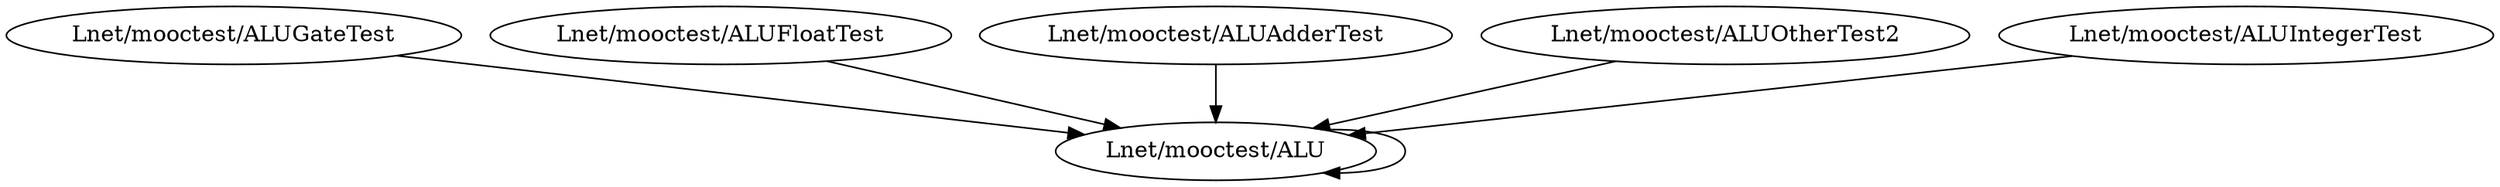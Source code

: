 digraph class {
    "Lnet/mooctest/ALU" -> "Lnet/mooctest/ALU";
    "Lnet/mooctest/ALUGateTest" -> "Lnet/mooctest/ALU";
    "Lnet/mooctest/ALUFloatTest" -> "Lnet/mooctest/ALU";
    "Lnet/mooctest/ALUAdderTest" -> "Lnet/mooctest/ALU";
    "Lnet/mooctest/ALUOtherTest2" -> "Lnet/mooctest/ALU";
    "Lnet/mooctest/ALUIntegerTest" -> "Lnet/mooctest/ALU";
}